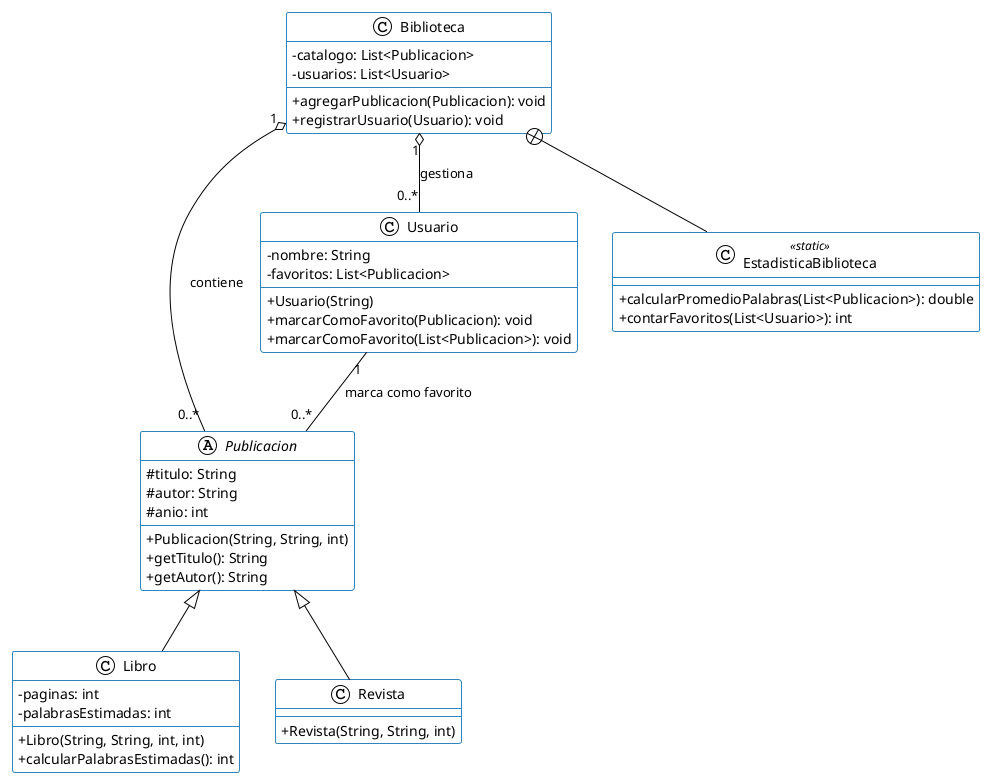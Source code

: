 @startuml
!theme plain
skinparam classAttributeIconSize 0
skinparam classHeaderColor #ADD8E6
skinparam classBorderColor #2E86C1

abstract class Publicacion {
    # titulo: String
    # autor: String
    # anio: int
    + Publicacion(String, String, int)
    + getTitulo(): String
    + getAutor(): String
}

class Libro extends Publicacion {
    - paginas: int
    - palabrasEstimadas: int
    + Libro(String, String, int, int)
    + calcularPalabrasEstimadas(): int
}

class Revista extends Publicacion {
    + Revista(String, String, int)
}

class Usuario {
    - nombre: String
    - favoritos: List<Publicacion>
    + Usuario(String)
    + marcarComoFavorito(Publicacion): void
    + marcarComoFavorito(List<Publicacion>): void
}

class Biblioteca {
    - catalogo: List<Publicacion>
    - usuarios: List<Usuario>
    + agregarPublicacion(Publicacion): void
    + registrarUsuario(Usuario): void
}

' Relaciones entre clases
Biblioteca "1" o-- "0..*" Publicacion : contiene
Biblioteca "1" o-- "0..*" Usuario : gestiona
Usuario "1" -- "0..*" Publicacion : marca como favorito

' Clase anidada (se muestra con una relación de composición)
class EstadisticaBiblioteca <<static>> {
    + calcularPromedioPalabras(List<Publicacion>): double
    + contarFavoritos(List<Usuario>): int
}
Biblioteca +-- EstadisticaBiblioteca

@enduml